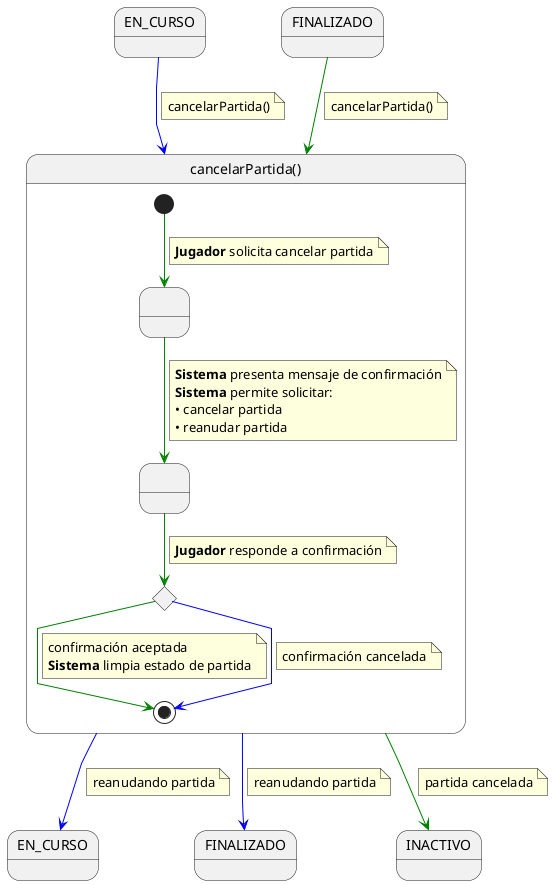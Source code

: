 @startuml cancelarPartida

skinparam linetype polyline

EN_CURSO -[#blue]-> cancelarPartida
note on link
cancelarPartida()
end note

FINALIZADO -[#green]-> cancelarPartida
note on link
cancelarPartida()
end note

state cancelarPartida as "cancelarPartida()" {

    state " " as SolicitandoCancelación
    state " " as ConfirmandoCancelación
    state c1 <<choice>>

    [*] -[#green]-> SolicitandoCancelación
    note on link
    <b>Jugador</b> solicita cancelar partida
    end note

    SolicitandoCancelación -[#green]-> ConfirmandoCancelación
    note on link
    <b>Sistema</b> presenta mensaje de confirmación
    <b>Sistema</b> permite solicitar:
    • cancelar partida
    • reanudar partida
    end note

    ConfirmandoCancelación -[#green]-> c1
    note on link
    <b>Jugador</b> responde a confirmación
    end note

    c1 -[#green]-> [*]
    note on link
    confirmación aceptada
    <b>Sistema</b> limpia estado de partida
    end note

    c1 -[#blue]-> [*]
    note on link
    confirmación cancelada
    end note
}

state EN_CURSO_2 as "EN_CURSO"
state FINALIZADO_2 as "FINALIZADO"

cancelarPartida -[#green]-> INACTIVO
note on link
partida cancelada
end note

cancelarPartida -[#blue]-> EN_CURSO_2
note on link
reanudando partida
end note

cancelarPartida -[#blue]-> FINALIZADO_2
note on link
reanudando partida
end note

@enduml